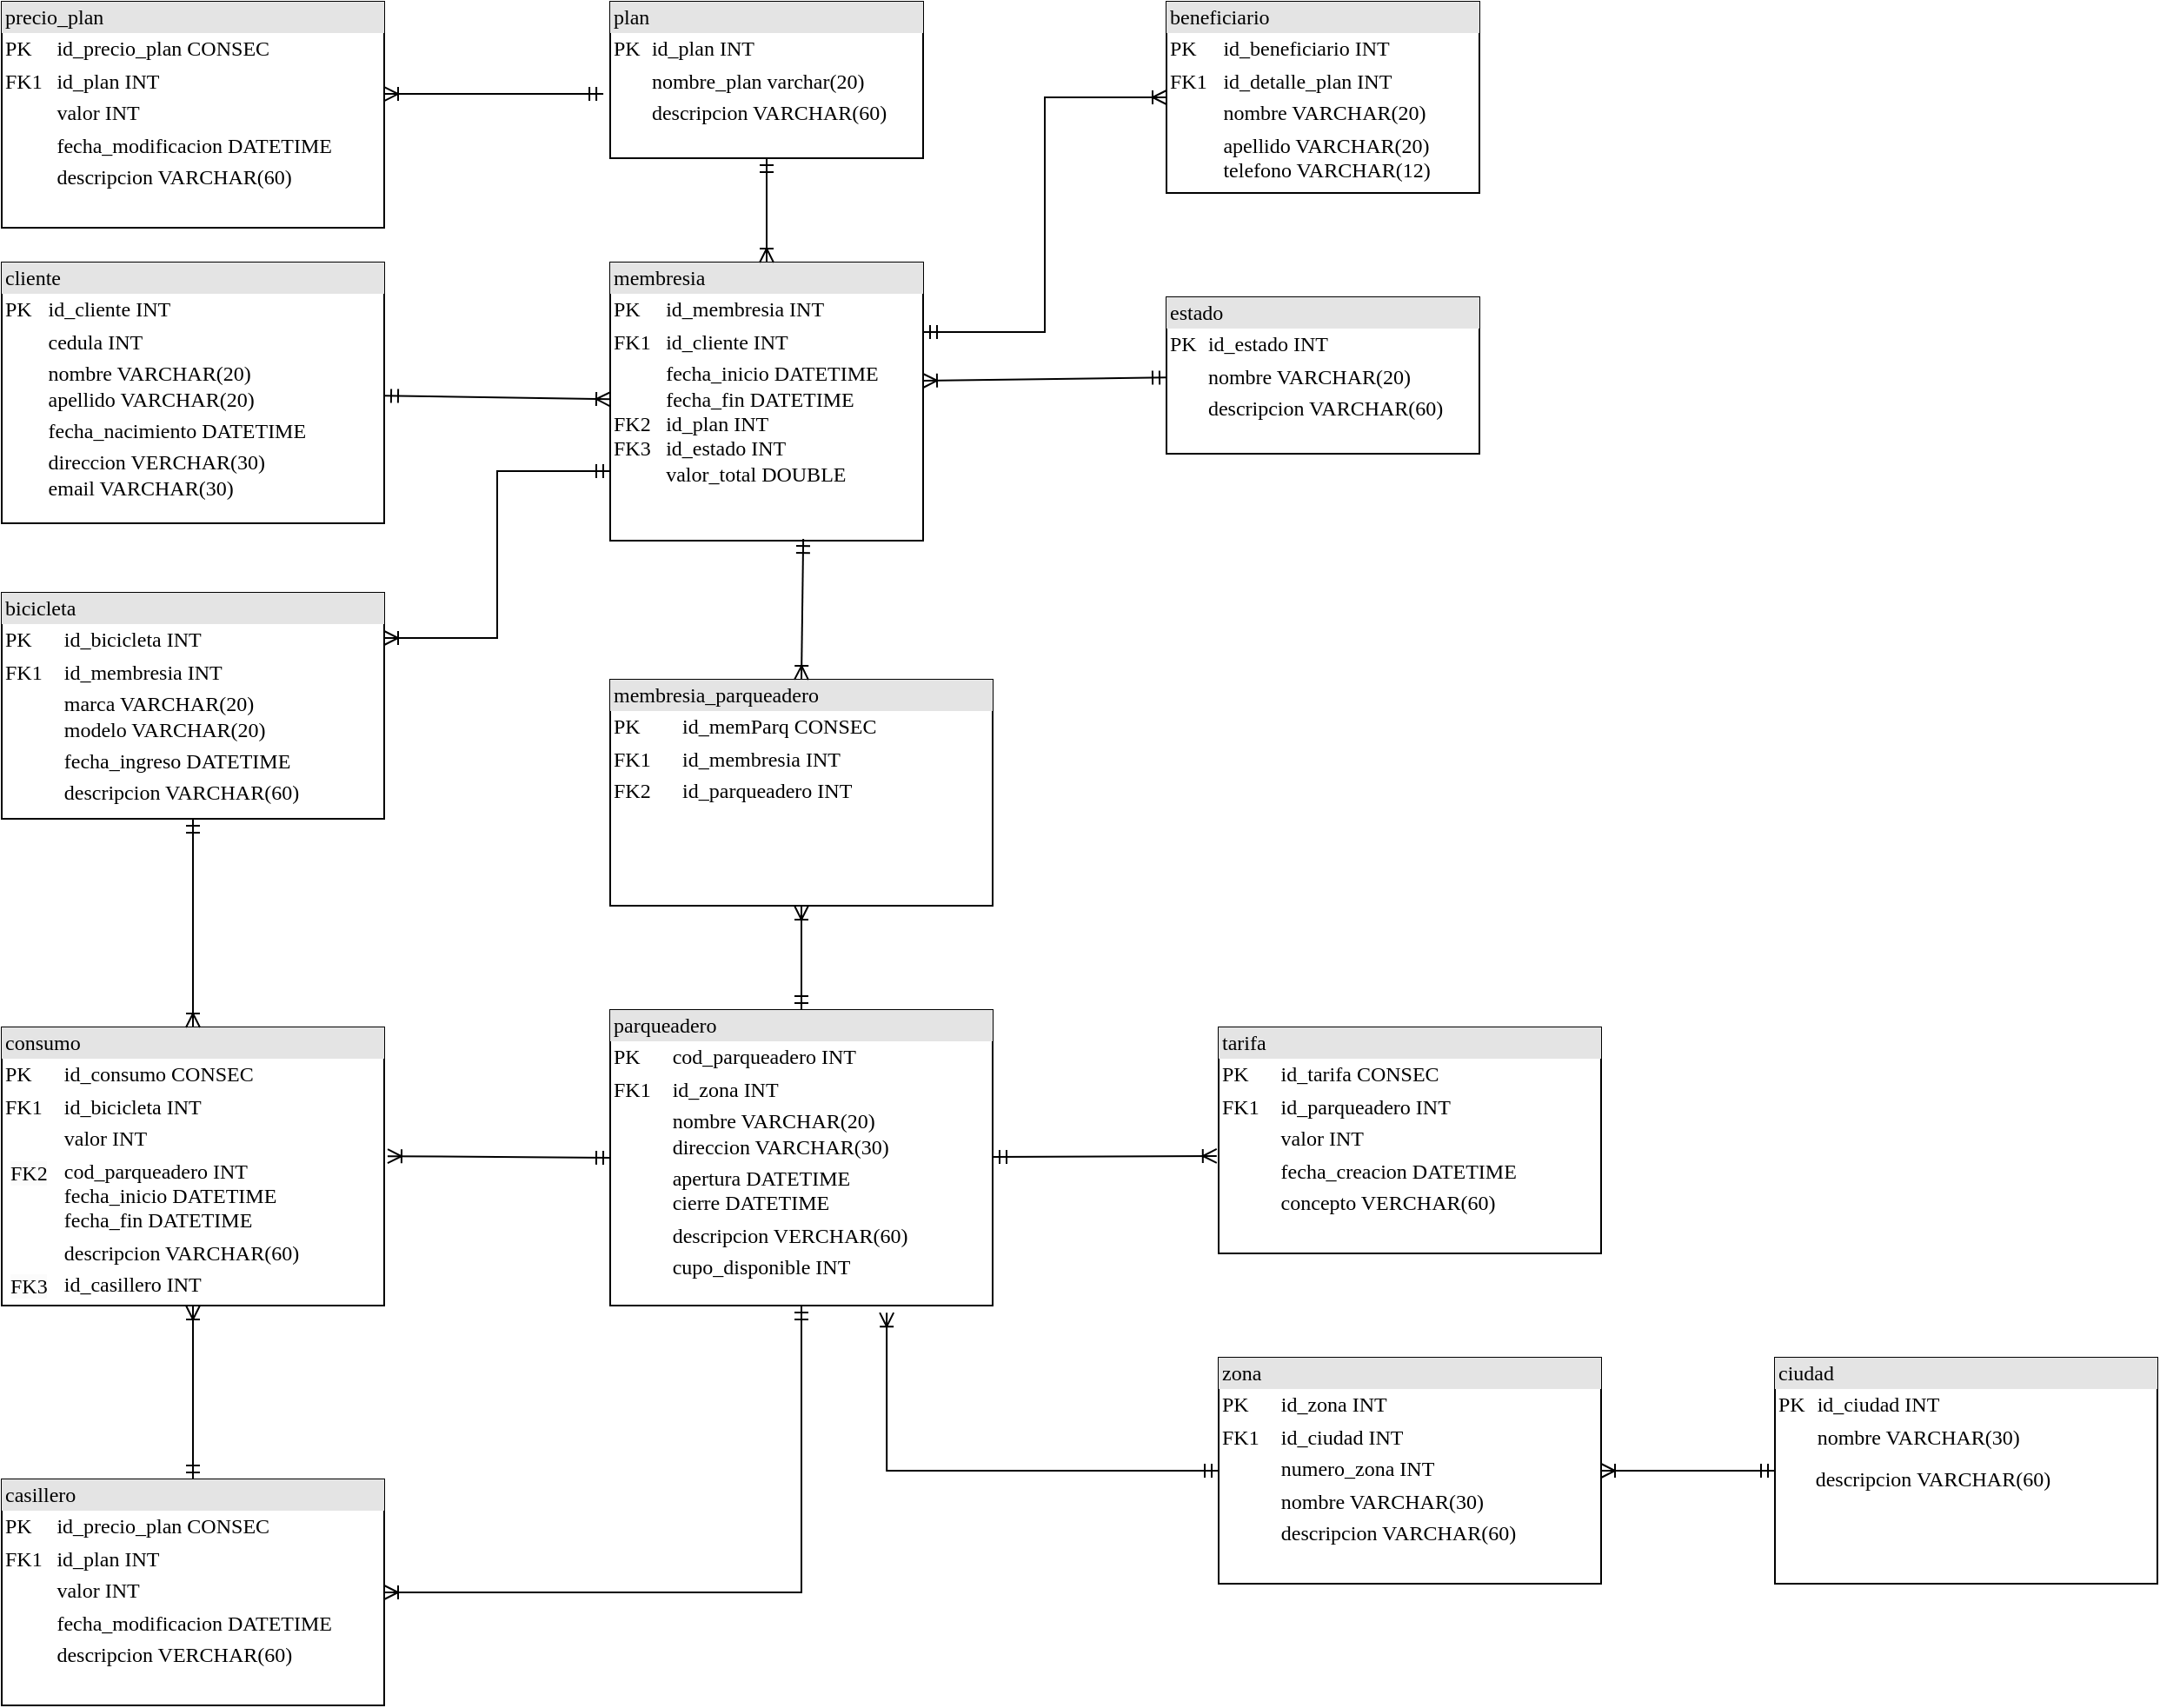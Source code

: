 <mxfile version="24.4.0" type="device">
  <diagram name="Page-1" id="2ca16b54-16f6-2749-3443-fa8db7711227">
    <mxGraphModel dx="2534" dy="761" grid="1" gridSize="10" guides="1" tooltips="1" connect="1" arrows="1" fold="1" page="1" pageScale="1" pageWidth="1100" pageHeight="850" background="none" math="0" shadow="0">
      <root>
        <mxCell id="0" />
        <mxCell id="1" parent="0" />
        <mxCell id="2ed32ef02a7f4228-1" value="&lt;div style=&quot;box-sizing:border-box;width:100%;background:#e4e4e4;padding:2px;&quot;&gt;plan&lt;/div&gt;&lt;table style=&quot;width:100%;font-size:1em;&quot; cellpadding=&quot;2&quot; cellspacing=&quot;0&quot;&gt;&lt;tbody&gt;&lt;tr&gt;&lt;td&gt;PK&lt;/td&gt;&lt;td&gt;id_plan INT&lt;/td&gt;&lt;/tr&gt;&lt;tr&gt;&lt;td&gt;&lt;br&gt;&lt;/td&gt;&lt;td&gt;nombre_plan varchar(20)&lt;/td&gt;&lt;/tr&gt;&lt;tr&gt;&lt;td&gt;&lt;/td&gt;&lt;td&gt;descripcion VARCHAR(60)&lt;br&gt;&lt;br&gt;&lt;/td&gt;&lt;/tr&gt;&lt;/tbody&gt;&lt;/table&gt;" style="verticalAlign=top;align=left;overflow=fill;html=1;rounded=0;shadow=0;comic=0;labelBackgroundColor=none;strokeWidth=1;fontFamily=Verdana;fontSize=12" parent="1" vertex="1">
          <mxGeometry x="110" y="100" width="180" height="90" as="geometry" />
        </mxCell>
        <mxCell id="2ed32ef02a7f4228-3" value="&lt;div style=&quot;box-sizing: border-box ; width: 100% ; background: #e4e4e4 ; padding: 2px&quot;&gt;estado&lt;/div&gt;&lt;table style=&quot;width: 100% ; font-size: 1em&quot; cellpadding=&quot;2&quot; cellspacing=&quot;0&quot;&gt;&lt;tbody&gt;&lt;tr&gt;&lt;td&gt;PK&lt;/td&gt;&lt;td&gt;id_estado INT&lt;/td&gt;&lt;/tr&gt;&lt;tr&gt;&lt;td&gt;&lt;br&gt;&lt;/td&gt;&lt;td&gt;nombre VARCHAR(20)&lt;/td&gt;&lt;/tr&gt;&lt;tr&gt;&lt;td&gt;&lt;/td&gt;&lt;td&gt;descripcion VARCHAR(60)&lt;/td&gt;&lt;/tr&gt;&lt;tr&gt;&lt;td&gt;&lt;br&gt;&lt;/td&gt;&lt;td&gt;&lt;br&gt;&lt;/td&gt;&lt;/tr&gt;&lt;/tbody&gt;&lt;/table&gt;" style="verticalAlign=top;align=left;overflow=fill;html=1;rounded=0;shadow=0;comic=0;labelBackgroundColor=none;strokeWidth=1;fontFamily=Verdana;fontSize=12" parent="1" vertex="1">
          <mxGeometry x="430" y="270" width="180" height="90" as="geometry" />
        </mxCell>
        <mxCell id="2ed32ef02a7f4228-4" value="&lt;div style=&quot;box-sizing: border-box ; width: 100% ; background: #e4e4e4 ; padding: 2px&quot;&gt;beneficiario&lt;/div&gt;&lt;table style=&quot;width: 100% ; font-size: 1em&quot; cellpadding=&quot;2&quot; cellspacing=&quot;0&quot;&gt;&lt;tbody&gt;&lt;tr&gt;&lt;td&gt;PK&lt;/td&gt;&lt;td&gt;id_beneficiario INT&lt;/td&gt;&lt;/tr&gt;&lt;tr&gt;&lt;td&gt;FK1&lt;/td&gt;&lt;td&gt;id_detalle_plan INT&lt;/td&gt;&lt;/tr&gt;&lt;tr&gt;&lt;td&gt;&lt;/td&gt;&lt;td&gt;nombre VARCHAR(20)&lt;/td&gt;&lt;/tr&gt;&lt;tr&gt;&lt;td&gt;&lt;br&gt;&lt;/td&gt;&lt;td&gt;apellido VARCHAR(20)&lt;br&gt;telefono VARCHAR(12)&lt;/td&gt;&lt;/tr&gt;&lt;/tbody&gt;&lt;/table&gt;" style="verticalAlign=top;align=left;overflow=fill;html=1;rounded=0;shadow=0;comic=0;labelBackgroundColor=none;strokeWidth=1;fontFamily=Verdana;fontSize=12" parent="1" vertex="1">
          <mxGeometry x="430" y="100" width="180" height="110" as="geometry" />
        </mxCell>
        <mxCell id="aOKaBPgRr6MnLHu0SVKK-11" style="edgeStyle=orthogonalEdgeStyle;rounded=0;orthogonalLoop=1;jettySize=auto;html=1;exitX=1;exitY=0.25;exitDx=0;exitDy=0;entryX=0;entryY=0.5;entryDx=0;entryDy=0;endArrow=ERoneToMany;endFill=0;startArrow=ERmandOne;startFill=0;" edge="1" parent="1" source="2ed32ef02a7f4228-5" target="2ed32ef02a7f4228-4">
          <mxGeometry relative="1" as="geometry" />
        </mxCell>
        <mxCell id="2ed32ef02a7f4228-5" value="&lt;div style=&quot;box-sizing:border-box;width:100%;background:#e4e4e4;padding:2px;&quot;&gt;membresia&lt;/div&gt;&lt;table style=&quot;width:100%;font-size:1em;&quot; cellpadding=&quot;2&quot; cellspacing=&quot;0&quot;&gt;&lt;tbody&gt;&lt;tr&gt;&lt;td&gt;PK&lt;/td&gt;&lt;td&gt;id_membresia INT&lt;/td&gt;&lt;/tr&gt;&lt;tr&gt;&lt;td&gt;FK1&lt;br&gt;&lt;/td&gt;&lt;td&gt;id_cliente INT&lt;br&gt;&lt;/td&gt;&lt;/tr&gt;&lt;tr&gt;&lt;td&gt;&lt;br&gt;FK2&lt;br&gt;FK3&lt;/td&gt;&lt;td&gt;fecha_inicio DATETIME&lt;br&gt;fecha_fin DATETIME&lt;br&gt;id_plan INT&lt;br&gt;id_estado INT&lt;br&gt;valor_total DOUBLE&lt;br&gt;&lt;/td&gt;&lt;/tr&gt;&lt;/tbody&gt;&lt;/table&gt;" style="verticalAlign=top;align=left;overflow=fill;html=1;rounded=0;shadow=0;comic=0;labelBackgroundColor=none;strokeWidth=1;fontFamily=Verdana;fontSize=12" parent="1" vertex="1">
          <mxGeometry x="110" y="250" width="180" height="160" as="geometry" />
        </mxCell>
        <mxCell id="2ed32ef02a7f4228-12" value="&lt;div style=&quot;box-sizing: border-box ; width: 100% ; background: #e4e4e4 ; padding: 2px&quot;&gt;precio_plan&lt;/div&gt;&lt;table style=&quot;width: 100% ; font-size: 1em&quot; cellpadding=&quot;2&quot; cellspacing=&quot;0&quot;&gt;&lt;tbody&gt;&lt;tr&gt;&lt;td&gt;PK&lt;/td&gt;&lt;td&gt;id_precio_plan CONSEC&lt;/td&gt;&lt;/tr&gt;&lt;tr&gt;&lt;td&gt;FK1&lt;/td&gt;&lt;td&gt;id_plan INT&lt;/td&gt;&lt;/tr&gt;&lt;tr&gt;&lt;td&gt;&lt;/td&gt;&lt;td&gt;valor INT&lt;/td&gt;&lt;/tr&gt;&lt;tr&gt;&lt;td&gt;&lt;br&gt;&lt;/td&gt;&lt;td&gt;fecha_modificacion DATETIME&lt;br&gt;&lt;/td&gt;&lt;/tr&gt;&lt;tr&gt;&lt;td&gt;&lt;br&gt;&lt;/td&gt;&lt;td&gt;descripcion VARCHAR(60)&lt;/td&gt;&lt;/tr&gt;&lt;tr&gt;&lt;td&gt;&lt;br&gt;&lt;/td&gt;&lt;td&gt;&lt;br&gt;&lt;/td&gt;&lt;/tr&gt;&lt;/tbody&gt;&lt;/table&gt;" style="verticalAlign=top;align=left;overflow=fill;html=1;rounded=0;shadow=0;comic=0;labelBackgroundColor=none;strokeWidth=1;fontFamily=Verdana;fontSize=12" parent="1" vertex="1">
          <mxGeometry x="-240" y="100" width="220" height="130" as="geometry" />
        </mxCell>
        <mxCell id="2ed32ef02a7f4228-13" value="" style="edgeStyle=orthogonalEdgeStyle;html=1;endArrow=ERoneToMany;startArrow=ERmandOne;labelBackgroundColor=none;fontFamily=Verdana;fontSize=12;align=left;exitX=0.5;exitY=1;entryX=0.5;entryY=0;" parent="1" source="2ed32ef02a7f4228-1" target="2ed32ef02a7f4228-5" edge="1">
          <mxGeometry width="100" height="100" relative="1" as="geometry">
            <mxPoint x="350" y="370" as="sourcePoint" />
            <mxPoint x="450" y="270" as="targetPoint" />
          </mxGeometry>
        </mxCell>
        <mxCell id="aOKaBPgRr6MnLHu0SVKK-1" value="" style="html=1;endArrow=ERoneToMany;startArrow=ERmandOne;labelBackgroundColor=none;fontFamily=Verdana;fontSize=12;align=left;exitX=-0.022;exitY=0.589;exitDx=0;exitDy=0;exitPerimeter=0;entryX=1;entryY=0.408;entryDx=0;entryDy=0;entryPerimeter=0;" edge="1" parent="1" source="2ed32ef02a7f4228-1" target="2ed32ef02a7f4228-12">
          <mxGeometry width="100" height="100" relative="1" as="geometry">
            <mxPoint x="80" y="120" as="sourcePoint" />
            <mxPoint y="180" as="targetPoint" />
          </mxGeometry>
        </mxCell>
        <mxCell id="aOKaBPgRr6MnLHu0SVKK-13" style="edgeStyle=none;rounded=0;orthogonalLoop=1;jettySize=auto;html=1;endArrow=ERoneToMany;endFill=0;startArrow=ERmandOne;startFill=0;" edge="1" parent="1" source="aOKaBPgRr6MnLHu0SVKK-2" target="2ed32ef02a7f4228-5">
          <mxGeometry relative="1" as="geometry" />
        </mxCell>
        <mxCell id="aOKaBPgRr6MnLHu0SVKK-2" value="&lt;div style=&quot;box-sizing: border-box ; width: 100% ; background: #e4e4e4 ; padding: 2px&quot;&gt;cliente&lt;/div&gt;&lt;table style=&quot;width: 100% ; font-size: 1em&quot; cellpadding=&quot;2&quot; cellspacing=&quot;0&quot;&gt;&lt;tbody&gt;&lt;tr&gt;&lt;td&gt;PK&lt;/td&gt;&lt;td&gt;id_cliente INT&lt;/td&gt;&lt;/tr&gt;&lt;tr&gt;&lt;td&gt;&lt;br&gt;&lt;/td&gt;&lt;td&gt;cedula INT&lt;/td&gt;&lt;/tr&gt;&lt;tr&gt;&lt;td&gt;&lt;/td&gt;&lt;td&gt;nombre VARCHAR(20)&lt;br&gt;apellido VARCHAR(20)&lt;/td&gt;&lt;/tr&gt;&lt;tr&gt;&lt;td&gt;&lt;br&gt;&lt;/td&gt;&lt;td&gt;fecha_nacimiento DATETIME&lt;br&gt;&lt;/td&gt;&lt;/tr&gt;&lt;tr&gt;&lt;td&gt;&lt;br&gt;&lt;/td&gt;&lt;td&gt;direccion VERCHAR(30)&lt;br&gt;email VARCHAR(30)&lt;/td&gt;&lt;/tr&gt;&lt;tr&gt;&lt;td&gt;&lt;br&gt;&lt;/td&gt;&lt;td&gt;&lt;br&gt;&lt;/td&gt;&lt;/tr&gt;&lt;/tbody&gt;&lt;/table&gt;" style="verticalAlign=top;align=left;overflow=fill;html=1;rounded=0;shadow=0;comic=0;labelBackgroundColor=none;strokeWidth=1;fontFamily=Verdana;fontSize=12" vertex="1" parent="1">
          <mxGeometry x="-240" y="250" width="220" height="150" as="geometry" />
        </mxCell>
        <mxCell id="aOKaBPgRr6MnLHu0SVKK-3" value="&lt;div style=&quot;box-sizing: border-box ; width: 100% ; background: #e4e4e4 ; padding: 2px&quot;&gt;bicicleta&lt;/div&gt;&lt;table style=&quot;width: 100% ; font-size: 1em&quot; cellpadding=&quot;2&quot; cellspacing=&quot;0&quot;&gt;&lt;tbody&gt;&lt;tr&gt;&lt;td&gt;PK&lt;/td&gt;&lt;td&gt;id_bicicleta INT&lt;/td&gt;&lt;/tr&gt;&lt;tr&gt;&lt;td&gt;FK1&lt;/td&gt;&lt;td&gt;id_membresia INT&lt;/td&gt;&lt;/tr&gt;&lt;tr&gt;&lt;td&gt;&lt;/td&gt;&lt;td&gt;marca VARCHAR(20)&lt;br&gt;modelo VARCHAR(20)&lt;/td&gt;&lt;/tr&gt;&lt;tr&gt;&lt;td&gt;&lt;br&gt;&lt;/td&gt;&lt;td&gt;fecha_ingreso DATETIME&lt;br&gt;&lt;/td&gt;&lt;/tr&gt;&lt;tr&gt;&lt;td&gt;&lt;br&gt;&lt;/td&gt;&lt;td&gt;descripcion VARCHAR(60)&lt;/td&gt;&lt;/tr&gt;&lt;tr&gt;&lt;td&gt;&lt;br&gt;&lt;/td&gt;&lt;td&gt;&lt;br&gt;&lt;/td&gt;&lt;/tr&gt;&lt;/tbody&gt;&lt;/table&gt;" style="verticalAlign=top;align=left;overflow=fill;html=1;rounded=0;shadow=0;comic=0;labelBackgroundColor=none;strokeWidth=1;fontFamily=Verdana;fontSize=12" vertex="1" parent="1">
          <mxGeometry x="-240" y="440" width="220" height="130" as="geometry" />
        </mxCell>
        <mxCell id="aOKaBPgRr6MnLHu0SVKK-4" value="&lt;div style=&quot;box-sizing: border-box ; width: 100% ; background: #e4e4e4 ; padding: 2px&quot;&gt;consumo&lt;/div&gt;&lt;table style=&quot;width: 100% ; font-size: 1em&quot; cellpadding=&quot;2&quot; cellspacing=&quot;0&quot;&gt;&lt;tbody&gt;&lt;tr&gt;&lt;td&gt;PK&lt;/td&gt;&lt;td&gt;id_consumo CONSEC&lt;/td&gt;&lt;/tr&gt;&lt;tr&gt;&lt;td&gt;FK1&lt;/td&gt;&lt;td&gt;id_bicicleta INT&lt;/td&gt;&lt;/tr&gt;&lt;tr&gt;&lt;td&gt;&lt;br&gt;&lt;/td&gt;&lt;td&gt;valor INT&lt;/td&gt;&lt;/tr&gt;&lt;tr&gt;&lt;td&gt;&lt;br&gt;&lt;/td&gt;&lt;td&gt;cod_parqueadero INT&lt;br&gt;fecha_inicio DATETIME&lt;br&gt;fecha_fin DATETIME&lt;br&gt;&lt;/td&gt;&lt;/tr&gt;&lt;tr&gt;&lt;td&gt;&lt;br&gt;&lt;/td&gt;&lt;td&gt;descripcion VARCHAR(60)&lt;/td&gt;&lt;/tr&gt;&lt;tr&gt;&lt;td&gt;&lt;br&gt;&lt;/td&gt;&lt;td&gt;id_casillero INT&lt;br&gt;&lt;/td&gt;&lt;/tr&gt;&lt;/tbody&gt;&lt;/table&gt;" style="verticalAlign=top;align=left;overflow=fill;html=1;rounded=0;shadow=0;comic=0;labelBackgroundColor=none;strokeWidth=1;fontFamily=Verdana;fontSize=12" vertex="1" parent="1">
          <mxGeometry x="-240" y="690" width="220" height="160" as="geometry" />
        </mxCell>
        <mxCell id="aOKaBPgRr6MnLHu0SVKK-23" style="edgeStyle=none;rounded=0;orthogonalLoop=1;jettySize=auto;html=1;entryX=0.5;entryY=1;entryDx=0;entryDy=0;endArrow=ERoneToMany;endFill=0;startArrow=ERmandOne;startFill=0;" edge="1" parent="1" source="aOKaBPgRr6MnLHu0SVKK-5" target="aOKaBPgRr6MnLHu0SVKK-22">
          <mxGeometry relative="1" as="geometry" />
        </mxCell>
        <mxCell id="aOKaBPgRr6MnLHu0SVKK-27" style="edgeStyle=orthogonalEdgeStyle;rounded=0;orthogonalLoop=1;jettySize=auto;html=1;exitX=0.5;exitY=1;exitDx=0;exitDy=0;entryX=1;entryY=0.5;entryDx=0;entryDy=0;endArrow=ERoneToMany;endFill=0;startArrow=ERmandOne;startFill=0;" edge="1" parent="1" source="aOKaBPgRr6MnLHu0SVKK-5" target="aOKaBPgRr6MnLHu0SVKK-6">
          <mxGeometry relative="1" as="geometry" />
        </mxCell>
        <mxCell id="aOKaBPgRr6MnLHu0SVKK-31" style="edgeStyle=orthogonalEdgeStyle;rounded=0;orthogonalLoop=1;jettySize=auto;html=1;entryX=0.723;entryY=1.024;entryDx=0;entryDy=0;endArrow=ERoneToMany;endFill=0;startArrow=ERmandOne;startFill=0;entryPerimeter=0;exitX=0;exitY=0.5;exitDx=0;exitDy=0;" edge="1" parent="1" source="aOKaBPgRr6MnLHu0SVKK-7" target="aOKaBPgRr6MnLHu0SVKK-5">
          <mxGeometry relative="1" as="geometry">
            <mxPoint x="310" y="1040" as="sourcePoint" />
          </mxGeometry>
        </mxCell>
        <mxCell id="aOKaBPgRr6MnLHu0SVKK-5" value="&lt;div style=&quot;box-sizing: border-box ; width: 100% ; background: #e4e4e4 ; padding: 2px&quot;&gt;parqueadero&lt;/div&gt;&lt;table style=&quot;width: 100% ; font-size: 1em&quot; cellpadding=&quot;2&quot; cellspacing=&quot;0&quot;&gt;&lt;tbody&gt;&lt;tr&gt;&lt;td&gt;PK&lt;/td&gt;&lt;td&gt;cod_parqueadero INT&lt;/td&gt;&lt;/tr&gt;&lt;tr&gt;&lt;td&gt;FK1&lt;/td&gt;&lt;td&gt;id_zona INT&lt;/td&gt;&lt;/tr&gt;&lt;tr&gt;&lt;td&gt;&lt;/td&gt;&lt;td&gt;nombre VARCHAR(20)&lt;br&gt;direccion VARCHAR(30)&lt;/td&gt;&lt;/tr&gt;&lt;tr&gt;&lt;td&gt;&lt;br&gt;&lt;/td&gt;&lt;td&gt;apertura DATETIME&lt;br&gt;cierre DATETIME&lt;/td&gt;&lt;/tr&gt;&lt;tr&gt;&lt;td&gt;&lt;br&gt;&lt;/td&gt;&lt;td&gt;descripcion VERCHAR(60)&lt;/td&gt;&lt;/tr&gt;&lt;tr&gt;&lt;td&gt;&lt;br&gt;&lt;/td&gt;&lt;td&gt;cupo_disponible INT&lt;/td&gt;&lt;/tr&gt;&lt;/tbody&gt;&lt;/table&gt;" style="verticalAlign=top;align=left;overflow=fill;html=1;rounded=0;shadow=0;comic=0;labelBackgroundColor=none;strokeWidth=1;fontFamily=Verdana;fontSize=12" vertex="1" parent="1">
          <mxGeometry x="110" y="680" width="220" height="170" as="geometry" />
        </mxCell>
        <mxCell id="aOKaBPgRr6MnLHu0SVKK-26" style="edgeStyle=none;rounded=0;orthogonalLoop=1;jettySize=auto;html=1;entryX=0.5;entryY=1;entryDx=0;entryDy=0;endArrow=ERoneToMany;endFill=0;startArrow=ERmandOne;startFill=0;" edge="1" parent="1" source="aOKaBPgRr6MnLHu0SVKK-6" target="aOKaBPgRr6MnLHu0SVKK-4">
          <mxGeometry relative="1" as="geometry" />
        </mxCell>
        <mxCell id="aOKaBPgRr6MnLHu0SVKK-6" value="&lt;div style=&quot;box-sizing: border-box ; width: 100% ; background: #e4e4e4 ; padding: 2px&quot;&gt;casillero&lt;/div&gt;&lt;table style=&quot;width: 100% ; font-size: 1em&quot; cellpadding=&quot;2&quot; cellspacing=&quot;0&quot;&gt;&lt;tbody&gt;&lt;tr&gt;&lt;td&gt;PK&lt;/td&gt;&lt;td&gt;id_precio_plan CONSEC&lt;/td&gt;&lt;/tr&gt;&lt;tr&gt;&lt;td&gt;FK1&lt;/td&gt;&lt;td&gt;id_plan INT&lt;/td&gt;&lt;/tr&gt;&lt;tr&gt;&lt;td&gt;&lt;/td&gt;&lt;td&gt;valor INT&lt;/td&gt;&lt;/tr&gt;&lt;tr&gt;&lt;td&gt;&lt;br&gt;&lt;/td&gt;&lt;td&gt;fecha_modificacion DATETIME&lt;br&gt;&lt;/td&gt;&lt;/tr&gt;&lt;tr&gt;&lt;td&gt;&lt;br&gt;&lt;/td&gt;&lt;td&gt;descripcion VERCHAR(60)&lt;/td&gt;&lt;/tr&gt;&lt;tr&gt;&lt;td&gt;&lt;br&gt;&lt;/td&gt;&lt;td&gt;&lt;br&gt;&lt;/td&gt;&lt;/tr&gt;&lt;/tbody&gt;&lt;/table&gt;" style="verticalAlign=top;align=left;overflow=fill;html=1;rounded=0;shadow=0;comic=0;labelBackgroundColor=none;strokeWidth=1;fontFamily=Verdana;fontSize=12" vertex="1" parent="1">
          <mxGeometry x="-240" y="950" width="220" height="130" as="geometry" />
        </mxCell>
        <mxCell id="aOKaBPgRr6MnLHu0SVKK-7" value="&lt;div style=&quot;box-sizing: border-box ; width: 100% ; background: #e4e4e4 ; padding: 2px&quot;&gt;zona&lt;/div&gt;&lt;table style=&quot;width: 100% ; font-size: 1em&quot; cellpadding=&quot;2&quot; cellspacing=&quot;0&quot;&gt;&lt;tbody&gt;&lt;tr&gt;&lt;td&gt;PK&lt;/td&gt;&lt;td&gt;id_zona INT&lt;/td&gt;&lt;/tr&gt;&lt;tr&gt;&lt;td&gt;FK1&lt;/td&gt;&lt;td&gt;id_ciudad INT&lt;/td&gt;&lt;/tr&gt;&lt;tr&gt;&lt;td&gt;&lt;/td&gt;&lt;td&gt;numero_zona INT&lt;/td&gt;&lt;/tr&gt;&lt;tr&gt;&lt;td&gt;&lt;br&gt;&lt;/td&gt;&lt;td&gt;nombre VARCHAR(30)&lt;br&gt;&lt;/td&gt;&lt;/tr&gt;&lt;tr&gt;&lt;td&gt;&lt;br&gt;&lt;/td&gt;&lt;td&gt;descripcion VARCHAR(60)&lt;/td&gt;&lt;/tr&gt;&lt;tr&gt;&lt;td&gt;&lt;br&gt;&lt;/td&gt;&lt;td&gt;&lt;br&gt;&lt;/td&gt;&lt;/tr&gt;&lt;/tbody&gt;&lt;/table&gt;" style="verticalAlign=top;align=left;overflow=fill;html=1;rounded=0;shadow=0;comic=0;labelBackgroundColor=none;strokeWidth=1;fontFamily=Verdana;fontSize=12" vertex="1" parent="1">
          <mxGeometry x="460" y="880" width="220" height="130" as="geometry" />
        </mxCell>
        <mxCell id="aOKaBPgRr6MnLHu0SVKK-32" style="edgeStyle=none;rounded=0;orthogonalLoop=1;jettySize=auto;html=1;exitX=0;exitY=0.5;exitDx=0;exitDy=0;entryX=1;entryY=0.5;entryDx=0;entryDy=0;endArrow=ERoneToMany;endFill=0;startArrow=ERmandOne;startFill=0;" edge="1" parent="1" source="aOKaBPgRr6MnLHu0SVKK-8" target="aOKaBPgRr6MnLHu0SVKK-7">
          <mxGeometry relative="1" as="geometry" />
        </mxCell>
        <mxCell id="aOKaBPgRr6MnLHu0SVKK-8" value="&lt;div style=&quot;box-sizing: border-box ; width: 100% ; background: #e4e4e4 ; padding: 2px&quot;&gt;ciudad&lt;/div&gt;&lt;table style=&quot;width: 100% ; font-size: 1em&quot; cellpadding=&quot;2&quot; cellspacing=&quot;0&quot;&gt;&lt;tbody&gt;&lt;tr&gt;&lt;td&gt;PK&lt;/td&gt;&lt;td&gt;&amp;nbsp;id_ciudad INT&lt;/td&gt;&lt;/tr&gt;&lt;tr&gt;&lt;td&gt;&lt;br&gt;&lt;/td&gt;&lt;td&gt;&amp;nbsp;nombre VARCHAR(30)&lt;/td&gt;&lt;/tr&gt;&lt;tr&gt;&lt;td&gt;&lt;br&gt;&lt;/td&gt;&lt;td&gt;&lt;table style=&quot;font-size: 1em; width: 220px;&quot; cellpadding=&quot;2&quot; cellspacing=&quot;0&quot;&gt;&lt;tbody&gt;&lt;tr&gt;&lt;td&gt;&lt;/td&gt;&lt;/tr&gt;&lt;tr&gt;&lt;td&gt;descripcion VARCHAR(60)&lt;/td&gt;&lt;/tr&gt;&lt;tr&gt;&lt;td&gt;&lt;br&gt;&lt;/td&gt;&lt;/tr&gt;&lt;/tbody&gt;&lt;/table&gt;&lt;/td&gt;&lt;/tr&gt;&lt;tr&gt;&lt;td&gt;&lt;br&gt;&lt;/td&gt;&lt;td&gt;&lt;/td&gt;&lt;/tr&gt;&lt;/tbody&gt;&lt;/table&gt;" style="verticalAlign=top;align=left;overflow=fill;html=1;rounded=0;shadow=0;comic=0;labelBackgroundColor=none;strokeWidth=1;fontFamily=Verdana;fontSize=12" vertex="1" parent="1">
          <mxGeometry x="780" y="880" width="220" height="130" as="geometry" />
        </mxCell>
        <mxCell id="aOKaBPgRr6MnLHu0SVKK-9" value="&lt;div style=&quot;box-sizing: border-box ; width: 100% ; background: #e4e4e4 ; padding: 2px&quot;&gt;tarifa&lt;/div&gt;&lt;table style=&quot;width: 100% ; font-size: 1em&quot; cellpadding=&quot;2&quot; cellspacing=&quot;0&quot;&gt;&lt;tbody&gt;&lt;tr&gt;&lt;td&gt;PK&lt;/td&gt;&lt;td&gt;id_tarifa CONSEC&lt;/td&gt;&lt;/tr&gt;&lt;tr&gt;&lt;td&gt;FK1&lt;/td&gt;&lt;td&gt;id_parqueadero INT&lt;/td&gt;&lt;/tr&gt;&lt;tr&gt;&lt;td&gt;&lt;/td&gt;&lt;td&gt;valor INT&lt;/td&gt;&lt;/tr&gt;&lt;tr&gt;&lt;td&gt;&lt;br&gt;&lt;/td&gt;&lt;td&gt;fecha_creacion DATETIME&lt;br&gt;&lt;/td&gt;&lt;/tr&gt;&lt;tr&gt;&lt;td&gt;&lt;br&gt;&lt;/td&gt;&lt;td&gt;concepto VERCHAR(60)&lt;/td&gt;&lt;/tr&gt;&lt;tr&gt;&lt;td&gt;&lt;br&gt;&lt;/td&gt;&lt;td&gt;&lt;br&gt;&lt;/td&gt;&lt;/tr&gt;&lt;/tbody&gt;&lt;/table&gt;" style="verticalAlign=top;align=left;overflow=fill;html=1;rounded=0;shadow=0;comic=0;labelBackgroundColor=none;strokeWidth=1;fontFamily=Verdana;fontSize=12" vertex="1" parent="1">
          <mxGeometry x="460" y="690" width="220" height="130" as="geometry" />
        </mxCell>
        <mxCell id="aOKaBPgRr6MnLHu0SVKK-12" style="edgeStyle=none;rounded=0;orthogonalLoop=1;jettySize=auto;html=1;entryX=1;entryY=0.425;entryDx=0;entryDy=0;entryPerimeter=0;endArrow=ERoneToMany;endFill=0;startArrow=ERmandOne;startFill=0;" edge="1" parent="1" source="2ed32ef02a7f4228-3" target="2ed32ef02a7f4228-5">
          <mxGeometry relative="1" as="geometry" />
        </mxCell>
        <mxCell id="aOKaBPgRr6MnLHu0SVKK-15" style="edgeStyle=orthogonalEdgeStyle;rounded=0;orthogonalLoop=1;jettySize=auto;html=1;exitX=0;exitY=0.75;exitDx=0;exitDy=0;entryX=1;entryY=0.2;entryDx=0;entryDy=0;entryPerimeter=0;startArrow=ERmandOne;startFill=0;endArrow=ERoneToMany;endFill=0;" edge="1" parent="1" source="2ed32ef02a7f4228-5" target="aOKaBPgRr6MnLHu0SVKK-3">
          <mxGeometry relative="1" as="geometry" />
        </mxCell>
        <mxCell id="aOKaBPgRr6MnLHu0SVKK-18" value="&lt;span style=&quot;color: rgb(0, 0, 0); font-family: Verdana; font-size: 12px; font-style: normal; font-variant-ligatures: normal; font-variant-caps: normal; font-weight: 400; letter-spacing: normal; orphans: 2; text-align: left; text-indent: 0px; text-transform: none; widows: 2; word-spacing: 0px; -webkit-text-stroke-width: 0px; white-space: nowrap; background-color: rgb(251, 251, 251); text-decoration-thickness: initial; text-decoration-style: initial; text-decoration-color: initial; display: inline !important; float: none;&quot;&gt;FK2&lt;/span&gt;" style="text;whiteSpace=wrap;html=1;" vertex="1" parent="1">
          <mxGeometry x="-237" y="760" width="30" height="20" as="geometry" />
        </mxCell>
        <mxCell id="aOKaBPgRr6MnLHu0SVKK-20" value="&lt;span style=&quot;color: rgb(0, 0, 0); font-family: Verdana; font-size: 12px; font-style: normal; font-variant-ligatures: normal; font-variant-caps: normal; font-weight: 400; letter-spacing: normal; orphans: 2; text-align: left; text-indent: 0px; text-transform: none; widows: 2; word-spacing: 0px; -webkit-text-stroke-width: 0px; white-space: nowrap; background-color: rgb(251, 251, 251); text-decoration-thickness: initial; text-decoration-style: initial; text-decoration-color: initial; display: inline !important; float: none;&quot;&gt;FK3&lt;/span&gt;" style="text;whiteSpace=wrap;html=1;" vertex="1" parent="1">
          <mxGeometry x="-237" y="825" width="30" height="20" as="geometry" />
        </mxCell>
        <mxCell id="aOKaBPgRr6MnLHu0SVKK-21" style="rounded=0;orthogonalLoop=1;jettySize=auto;html=1;exitX=0.5;exitY=1;exitDx=0;exitDy=0;endArrow=ERoneToMany;endFill=0;startArrow=ERmandOne;startFill=0;entryX=0.5;entryY=0;entryDx=0;entryDy=0;" edge="1" parent="1" source="aOKaBPgRr6MnLHu0SVKK-3" target="aOKaBPgRr6MnLHu0SVKK-4">
          <mxGeometry relative="1" as="geometry">
            <mxPoint y="650" as="targetPoint" />
          </mxGeometry>
        </mxCell>
        <mxCell id="aOKaBPgRr6MnLHu0SVKK-22" value="&lt;div style=&quot;box-sizing: border-box ; width: 100% ; background: #e4e4e4 ; padding: 2px&quot;&gt;membresia_parqueadero&lt;/div&gt;&lt;table style=&quot;width: 100% ; font-size: 1em&quot; cellpadding=&quot;2&quot; cellspacing=&quot;0&quot;&gt;&lt;tbody&gt;&lt;tr&gt;&lt;td&gt;PK&lt;/td&gt;&lt;td&gt;id_memParq CONSEC&lt;/td&gt;&lt;/tr&gt;&lt;tr&gt;&lt;td&gt;FK1&lt;/td&gt;&lt;td&gt;id_membresia INT&lt;/td&gt;&lt;/tr&gt;&lt;tr&gt;&lt;td&gt;FK2&lt;/td&gt;&lt;td&gt;id_parqueadero INT&lt;/td&gt;&lt;/tr&gt;&lt;tr&gt;&lt;td&gt;&lt;br&gt;&lt;/td&gt;&lt;td&gt;&lt;br&gt;&lt;/td&gt;&lt;/tr&gt;&lt;tr&gt;&lt;td&gt;&lt;br&gt;&lt;/td&gt;&lt;td&gt;&lt;br&gt;&lt;/td&gt;&lt;/tr&gt;&lt;/tbody&gt;&lt;/table&gt;" style="verticalAlign=top;align=left;overflow=fill;html=1;rounded=0;shadow=0;comic=0;labelBackgroundColor=none;strokeWidth=1;fontFamily=Verdana;fontSize=12" vertex="1" parent="1">
          <mxGeometry x="110" y="490" width="220" height="130" as="geometry" />
        </mxCell>
        <mxCell id="aOKaBPgRr6MnLHu0SVKK-24" style="edgeStyle=none;rounded=0;orthogonalLoop=1;jettySize=auto;html=1;exitX=0.5;exitY=0;exitDx=0;exitDy=0;entryX=0.617;entryY=0.994;entryDx=0;entryDy=0;entryPerimeter=0;endArrow=ERmandOne;endFill=0;startArrow=ERoneToMany;startFill=0;" edge="1" parent="1" source="aOKaBPgRr6MnLHu0SVKK-22" target="2ed32ef02a7f4228-5">
          <mxGeometry relative="1" as="geometry">
            <mxPoint x="280" y="450" as="targetPoint" />
          </mxGeometry>
        </mxCell>
        <mxCell id="aOKaBPgRr6MnLHu0SVKK-25" style="edgeStyle=none;rounded=0;orthogonalLoop=1;jettySize=auto;html=1;exitX=0;exitY=0.5;exitDx=0;exitDy=0;endArrow=ERoneToMany;endFill=0;startArrow=ERmandOne;startFill=0;entryX=1.009;entryY=0.463;entryDx=0;entryDy=0;entryPerimeter=0;" edge="1" parent="1" source="aOKaBPgRr6MnLHu0SVKK-5" target="aOKaBPgRr6MnLHu0SVKK-4">
          <mxGeometry relative="1" as="geometry">
            <mxPoint x="10" y="800" as="targetPoint" />
          </mxGeometry>
        </mxCell>
        <mxCell id="aOKaBPgRr6MnLHu0SVKK-30" style="edgeStyle=none;rounded=0;orthogonalLoop=1;jettySize=auto;html=1;entryX=-0.005;entryY=0.569;entryDx=0;entryDy=0;entryPerimeter=0;endArrow=ERoneToMany;endFill=0;startArrow=ERmandOne;startFill=0;" edge="1" parent="1" source="aOKaBPgRr6MnLHu0SVKK-5" target="aOKaBPgRr6MnLHu0SVKK-9">
          <mxGeometry relative="1" as="geometry" />
        </mxCell>
      </root>
    </mxGraphModel>
  </diagram>
</mxfile>
